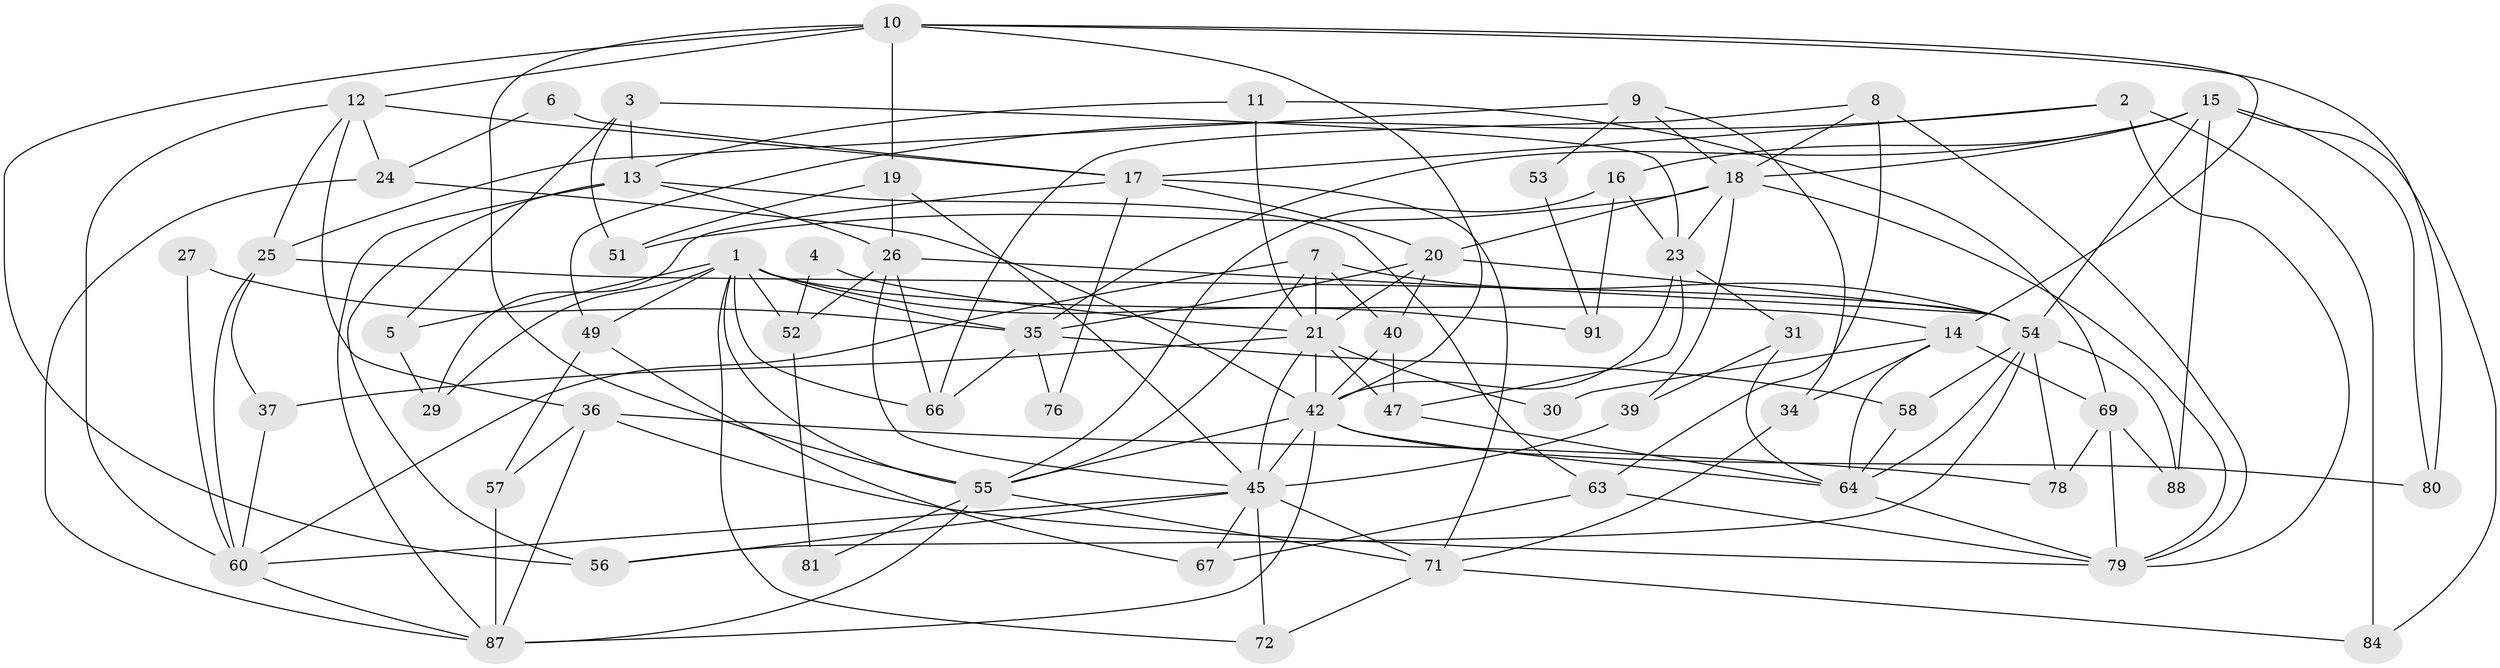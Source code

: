 // Generated by graph-tools (version 1.1) at 2025/52/02/27/25 19:52:06]
// undirected, 64 vertices, 152 edges
graph export_dot {
graph [start="1"]
  node [color=gray90,style=filled];
  1 [super="+82"];
  2 [super="+89"];
  3 [super="+62"];
  4;
  5;
  6;
  7 [super="+44"];
  8 [super="+48"];
  9;
  10 [super="+46"];
  11;
  12 [super="+38"];
  13 [super="+33"];
  14 [super="+92"];
  15 [super="+43"];
  16;
  17 [super="+28"];
  18 [super="+85"];
  19 [super="+22"];
  20 [super="+50"];
  21 [super="+65"];
  23 [super="+32"];
  24;
  25;
  26 [super="+68"];
  27;
  29;
  30;
  31 [super="+70"];
  34;
  35 [super="+73"];
  36 [super="+41"];
  37;
  39;
  40 [super="+61"];
  42 [super="+90"];
  45 [super="+77"];
  47 [super="+59"];
  49 [super="+74"];
  51;
  52;
  53;
  54 [super="+75"];
  55 [super="+86"];
  56;
  57;
  58;
  60 [super="+83"];
  63;
  64;
  66;
  67;
  69;
  71;
  72;
  76;
  78;
  79;
  80;
  81;
  84;
  87;
  88;
  91;
  1 -- 5;
  1 -- 14;
  1 -- 29;
  1 -- 52;
  1 -- 55;
  1 -- 72;
  1 -- 91;
  1 -- 49;
  1 -- 66;
  1 -- 35;
  2 -- 49;
  2 -- 17;
  2 -- 84;
  2 -- 79;
  3 -- 51;
  3 -- 5;
  3 -- 23;
  3 -- 13;
  4 -- 52;
  4 -- 21;
  5 -- 29;
  6 -- 24;
  6 -- 17;
  7 -- 55;
  7 -- 54;
  7 -- 40;
  7 -- 60;
  7 -- 21;
  8 -- 18;
  8 -- 66;
  8 -- 79;
  8 -- 63;
  9 -- 18;
  9 -- 25;
  9 -- 34;
  9 -- 53;
  10 -- 55;
  10 -- 19;
  10 -- 80;
  10 -- 12;
  10 -- 56;
  10 -- 42;
  10 -- 14;
  11 -- 21;
  11 -- 69;
  11 -- 13;
  12 -- 36;
  12 -- 17;
  12 -- 24;
  12 -- 25;
  12 -- 60;
  13 -- 56;
  13 -- 63;
  13 -- 87;
  13 -- 26;
  14 -- 69;
  14 -- 34;
  14 -- 64;
  14 -- 30;
  15 -- 88;
  15 -- 80;
  15 -- 16;
  15 -- 18;
  15 -- 35;
  15 -- 84;
  15 -- 54;
  16 -- 55;
  16 -- 23;
  16 -- 91;
  17 -- 20;
  17 -- 71;
  17 -- 76;
  17 -- 29;
  18 -- 23;
  18 -- 20;
  18 -- 51;
  18 -- 39;
  18 -- 79;
  19 -- 51;
  19 -- 26;
  19 -- 45;
  20 -- 21;
  20 -- 40;
  20 -- 54;
  20 -- 35;
  21 -- 45 [weight=2];
  21 -- 30;
  21 -- 37;
  21 -- 42;
  21 -- 47;
  23 -- 47 [weight=2];
  23 -- 42;
  23 -- 31;
  24 -- 42;
  24 -- 87;
  25 -- 54;
  25 -- 37;
  25 -- 60;
  26 -- 54 [weight=2];
  26 -- 45;
  26 -- 52;
  26 -- 66;
  27 -- 60;
  27 -- 35;
  31 -- 64;
  31 -- 39;
  34 -- 71;
  35 -- 66;
  35 -- 76;
  35 -- 58;
  36 -- 79;
  36 -- 57;
  36 -- 78;
  36 -- 87;
  37 -- 60;
  39 -- 45;
  40 -- 42;
  40 -- 47;
  42 -- 64;
  42 -- 80;
  42 -- 87;
  42 -- 45;
  42 -- 55;
  45 -- 71;
  45 -- 56;
  45 -- 60;
  45 -- 67;
  45 -- 72;
  47 -- 64;
  49 -- 67;
  49 -- 57;
  52 -- 81;
  53 -- 91;
  54 -- 56;
  54 -- 64;
  54 -- 88;
  54 -- 58;
  54 -- 78;
  55 -- 81;
  55 -- 71;
  55 -- 87;
  57 -- 87;
  58 -- 64;
  60 -- 87;
  63 -- 67;
  63 -- 79;
  64 -- 79;
  69 -- 79;
  69 -- 78;
  69 -- 88;
  71 -- 72;
  71 -- 84;
}
